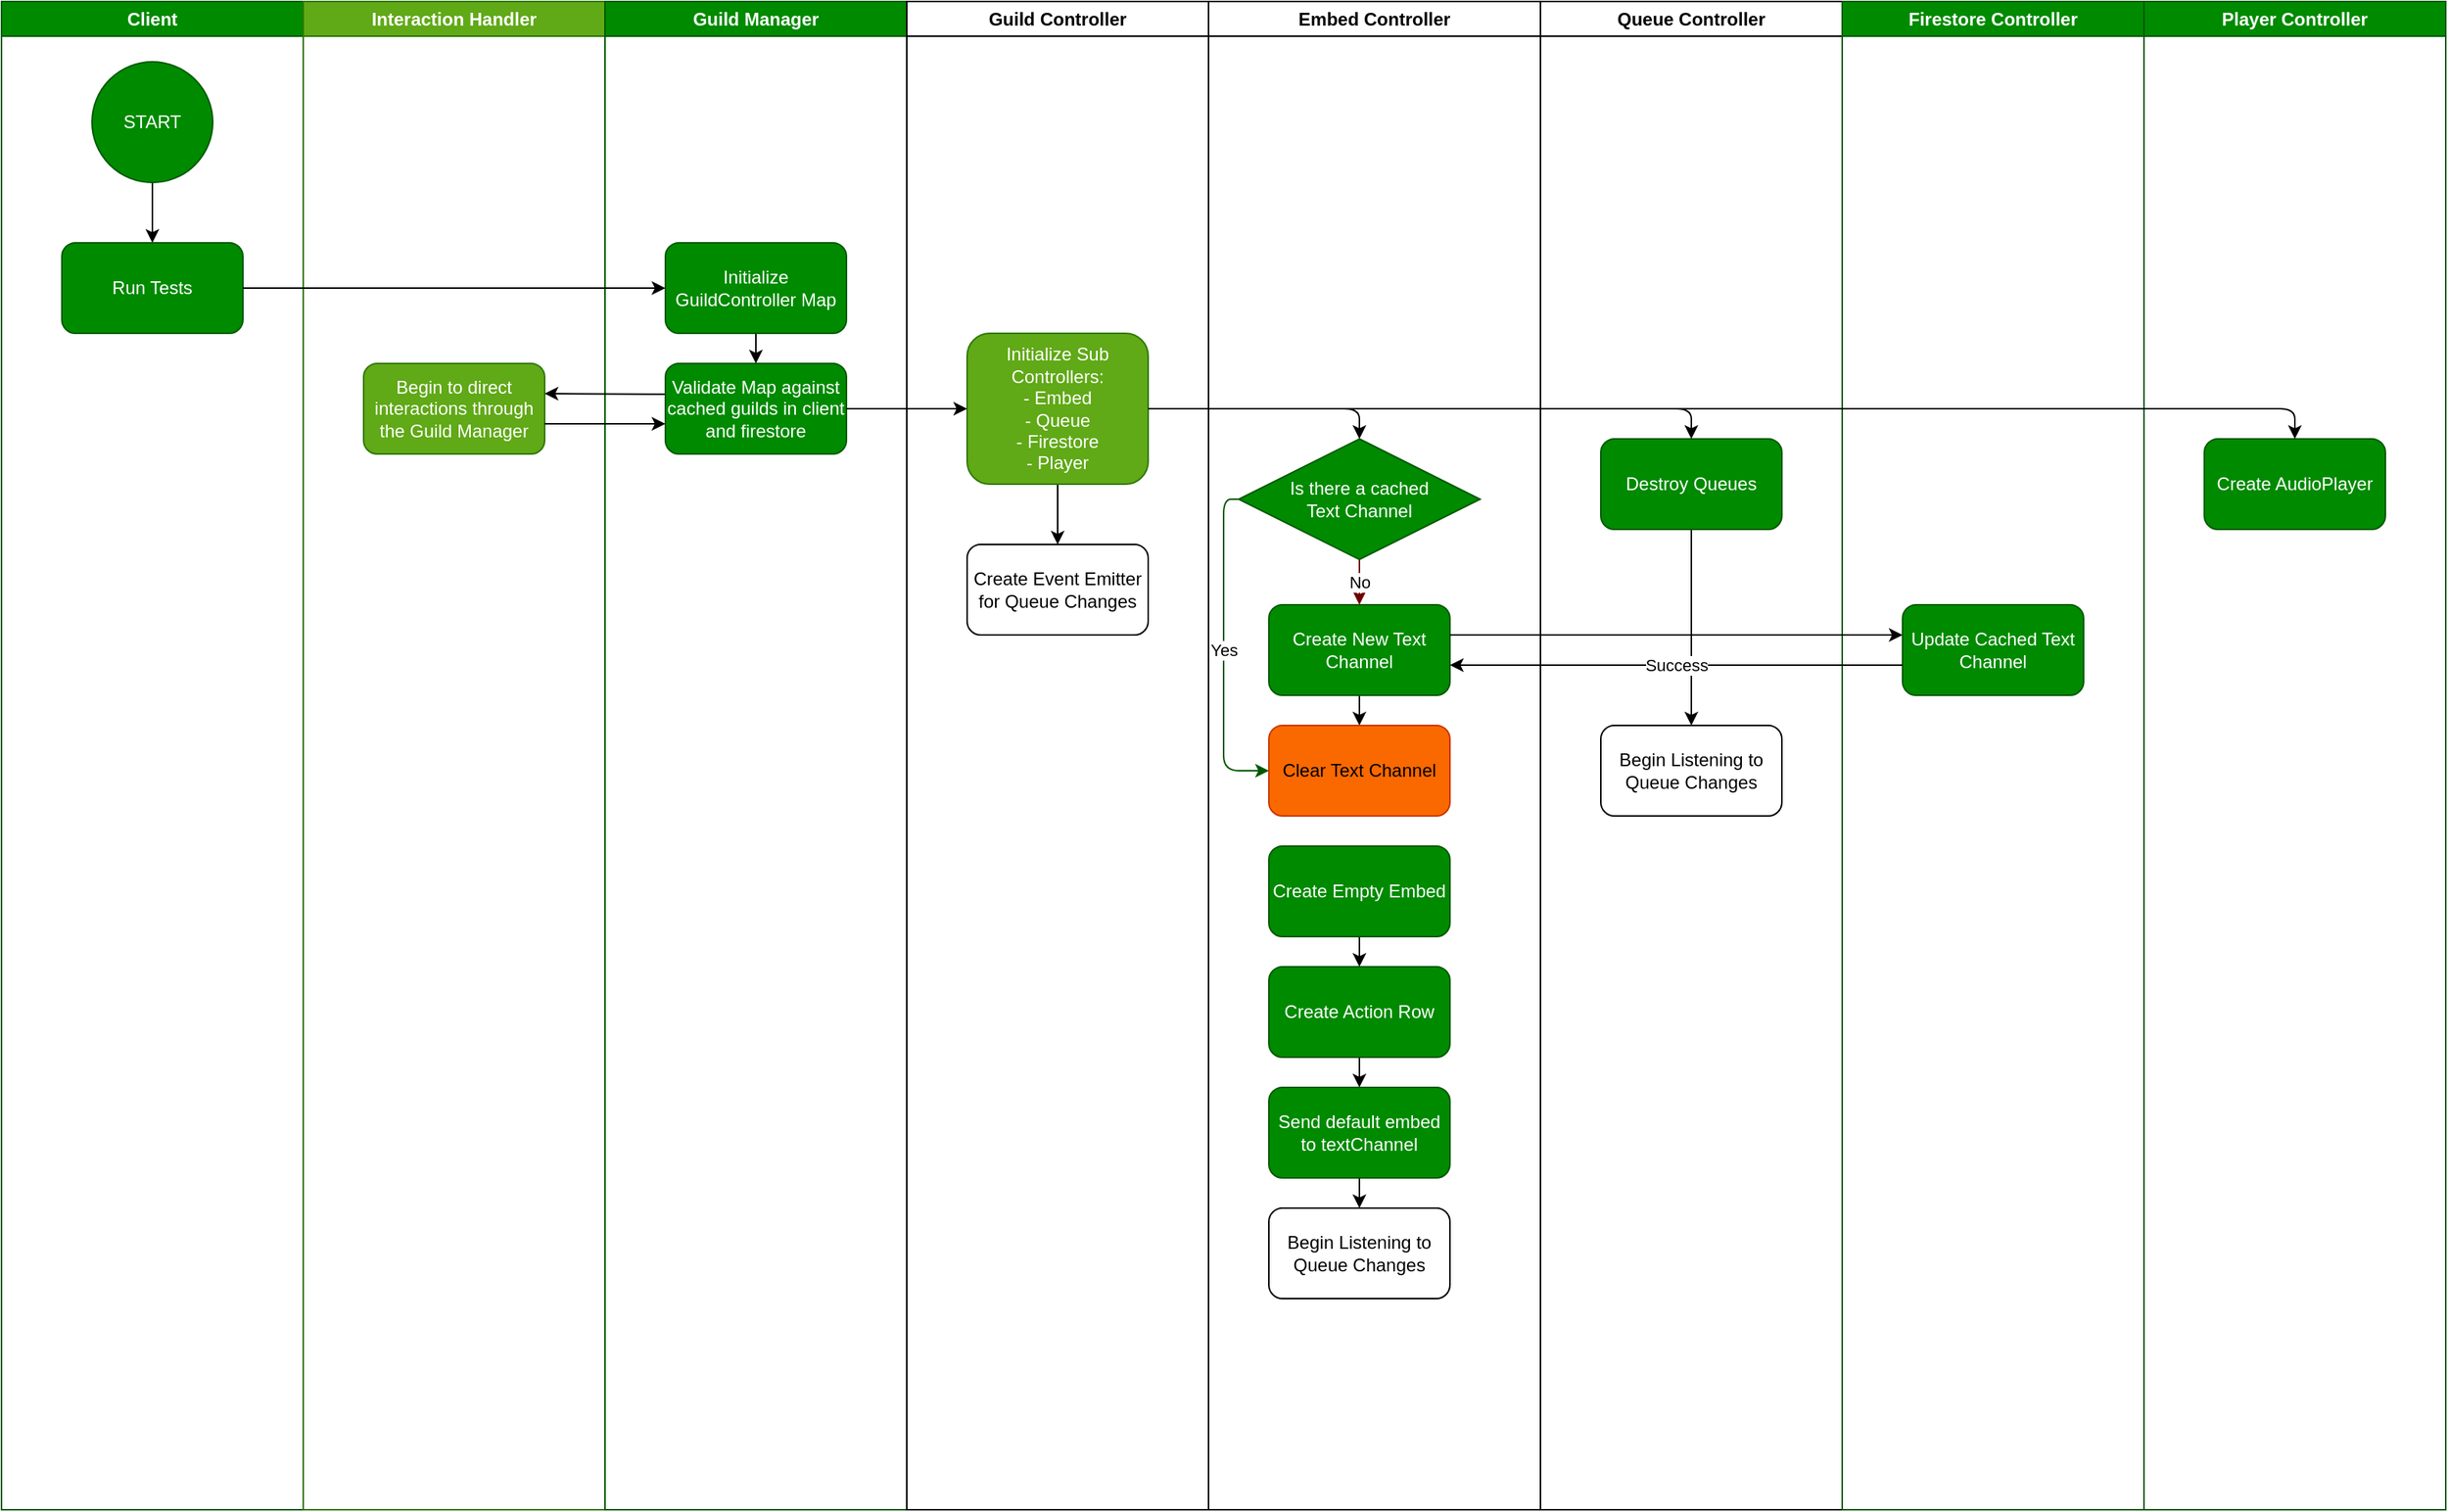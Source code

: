 <mxfile>
    <diagram id="jdxhVcqK-yEDoykmqJeY" name="Page-1">
        <mxGraphModel dx="767" dy="416" grid="1" gridSize="10" guides="1" tooltips="1" connect="1" arrows="1" fold="1" page="1" pageScale="1" pageWidth="850" pageHeight="1100" math="0" shadow="0">
            <root>
                <mxCell id="0"/>
                <mxCell id="1" parent="0"/>
                <mxCell id="10" value="Client" style="swimlane;whiteSpace=wrap;html=1;fillColor=#008a00;fontColor=#ffffff;strokeColor=#005700;" parent="1" vertex="1">
                    <mxGeometry x="40" y="40" width="200" height="1000" as="geometry"/>
                </mxCell>
                <mxCell id="31" style="edgeStyle=orthogonalEdgeStyle;html=1;exitX=0.5;exitY=1;exitDx=0;exitDy=0;entryX=0.5;entryY=0;entryDx=0;entryDy=0;" parent="10" source="21" target="30" edge="1">
                    <mxGeometry relative="1" as="geometry"/>
                </mxCell>
                <mxCell id="21" value="START" style="ellipse;whiteSpace=wrap;html=1;aspect=fixed;fillColor=#008a00;fontColor=#ffffff;strokeColor=#005700;" parent="10" vertex="1">
                    <mxGeometry x="60" y="40" width="80" height="80" as="geometry"/>
                </mxCell>
                <mxCell id="30" value="Run Tests" style="rounded=1;whiteSpace=wrap;html=1;fillColor=#008a00;fontColor=#ffffff;strokeColor=#005700;" parent="10" vertex="1">
                    <mxGeometry x="40" y="160" width="120" height="60" as="geometry"/>
                </mxCell>
                <mxCell id="12" value="Interaction Handler" style="swimlane;whiteSpace=wrap;html=1;fillColor=#60a917;fontColor=#ffffff;strokeColor=#2D7600;" parent="1" vertex="1">
                    <mxGeometry x="240" y="40" width="200" height="1000" as="geometry"/>
                </mxCell>
                <mxCell id="38" value="Begin to direct interactions through the Guild Manager" style="rounded=1;whiteSpace=wrap;html=1;fillColor=#60a917;fontColor=#ffffff;strokeColor=#2D7600;" parent="12" vertex="1">
                    <mxGeometry x="40" y="240" width="120" height="60" as="geometry"/>
                </mxCell>
                <mxCell id="13" value="Guild Manager" style="swimlane;whiteSpace=wrap;html=1;fillColor=#008a00;fontColor=#ffffff;strokeColor=#005700;" parent="1" vertex="1">
                    <mxGeometry x="440" y="40" width="200" height="1000" as="geometry"/>
                </mxCell>
                <mxCell id="29" value="" style="edgeStyle=orthogonalEdgeStyle;html=1;entryX=0.5;entryY=0;entryDx=0;entryDy=0;" parent="13" source="22" target="33" edge="1">
                    <mxGeometry relative="1" as="geometry">
                        <mxPoint x="100" y="320" as="targetPoint"/>
                    </mxGeometry>
                </mxCell>
                <mxCell id="22" value="Initialize GuildController Map" style="rounded=1;whiteSpace=wrap;html=1;fillColor=#008a00;fontColor=#ffffff;strokeColor=#005700;" parent="13" vertex="1">
                    <mxGeometry x="40" y="160" width="120" height="60" as="geometry"/>
                </mxCell>
                <mxCell id="33" value="Validate Map against cached guilds in client and firestore" style="rounded=1;whiteSpace=wrap;html=1;fillColor=#008a00;fontColor=#ffffff;strokeColor=#005700;" parent="13" vertex="1">
                    <mxGeometry x="40" y="240" width="120" height="60" as="geometry"/>
                </mxCell>
                <mxCell id="15" value="Guild Controller" style="swimlane;whiteSpace=wrap;html=1;" parent="1" vertex="1">
                    <mxGeometry x="640" y="40" width="200" height="1000" as="geometry"/>
                </mxCell>
                <mxCell id="98" value="" style="edgeStyle=orthogonalEdgeStyle;html=1;" parent="15" source="78" target="97" edge="1">
                    <mxGeometry relative="1" as="geometry"/>
                </mxCell>
                <mxCell id="78" value="Initialize Sub Controllers:&lt;br&gt;- Embed&lt;br&gt;- Queue&lt;br&gt;- Firestore&lt;br&gt;- Player" style="rounded=1;whiteSpace=wrap;html=1;fillColor=#60a917;fontColor=#ffffff;strokeColor=#2D7600;" parent="15" vertex="1">
                    <mxGeometry x="40" y="220" width="120" height="100" as="geometry"/>
                </mxCell>
                <mxCell id="97" value="Create Event Emitter for Queue Changes" style="rounded=1;whiteSpace=wrap;html=1;" parent="15" vertex="1">
                    <mxGeometry x="40" y="360" width="120" height="60" as="geometry"/>
                </mxCell>
                <mxCell id="17" value="Embed Controller" style="swimlane;whiteSpace=wrap;html=1;" parent="1" vertex="1">
                    <mxGeometry x="840" y="40" width="220" height="1000" as="geometry"/>
                </mxCell>
                <mxCell id="60" style="edgeStyle=orthogonalEdgeStyle;html=1;exitX=0.5;exitY=1;exitDx=0;exitDy=0;entryX=0.5;entryY=0;entryDx=0;entryDy=0;" parent="17" source="46" target="59" edge="1">
                    <mxGeometry relative="1" as="geometry"/>
                </mxCell>
                <mxCell id="46" value="Create Empty Embed" style="rounded=1;whiteSpace=wrap;html=1;fillColor=#008a00;fontColor=#ffffff;strokeColor=#005700;" parent="17" vertex="1">
                    <mxGeometry x="40" y="560" width="120" height="60" as="geometry"/>
                </mxCell>
                <mxCell id="101" style="edgeStyle=none;html=1;exitX=0.5;exitY=1;exitDx=0;exitDy=0;entryX=0.5;entryY=0;entryDx=0;entryDy=0;" edge="1" parent="17" source="59" target="100">
                    <mxGeometry relative="1" as="geometry"/>
                </mxCell>
                <mxCell id="59" value="Create Action Row" style="rounded=1;whiteSpace=wrap;html=1;fillColor=#008a00;fontColor=#ffffff;strokeColor=#005700;" parent="17" vertex="1">
                    <mxGeometry x="40" y="640" width="120" height="60" as="geometry"/>
                </mxCell>
                <mxCell id="81" value="Yes" style="edgeStyle=orthogonalEdgeStyle;html=1;entryX=0;entryY=0.5;entryDx=0;entryDy=0;exitX=0;exitY=0.5;exitDx=0;exitDy=0;fillColor=#008a00;strokeColor=#005700;" parent="17" source="77" target="84" edge="1">
                    <mxGeometry relative="1" as="geometry"/>
                </mxCell>
                <mxCell id="83" value="No" style="edgeStyle=orthogonalEdgeStyle;html=1;exitX=0.5;exitY=1;exitDx=0;exitDy=0;entryX=0.5;entryY=0;entryDx=0;entryDy=0;fillColor=#a20025;strokeColor=#6F0000;" parent="17" source="77" target="82" edge="1">
                    <mxGeometry relative="1" as="geometry"/>
                </mxCell>
                <mxCell id="77" value="Is there a cached &lt;br&gt;Text Channel" style="rhombus;whiteSpace=wrap;html=1;fillColor=#008a00;fontColor=#ffffff;strokeColor=#005700;" parent="17" vertex="1">
                    <mxGeometry x="20" y="290" width="160" height="80" as="geometry"/>
                </mxCell>
                <mxCell id="85" style="edgeStyle=orthogonalEdgeStyle;html=1;exitX=0.5;exitY=1;exitDx=0;exitDy=0;entryX=0.5;entryY=0;entryDx=0;entryDy=0;" parent="17" source="82" target="84" edge="1">
                    <mxGeometry relative="1" as="geometry"/>
                </mxCell>
                <mxCell id="82" value="Create New Text Channel" style="rounded=1;whiteSpace=wrap;html=1;fillColor=#008a00;fontColor=#ffffff;strokeColor=#005700;" parent="17" vertex="1">
                    <mxGeometry x="40" y="400" width="120" height="60" as="geometry"/>
                </mxCell>
                <mxCell id="84" value="Clear Text Channel" style="rounded=1;whiteSpace=wrap;html=1;fillColor=#fa6800;fontColor=#000000;strokeColor=#C73500;" parent="17" vertex="1">
                    <mxGeometry x="40" y="480" width="120" height="60" as="geometry"/>
                </mxCell>
                <mxCell id="99" value="Begin Listening to Queue Changes" style="rounded=1;whiteSpace=wrap;html=1;" parent="17" vertex="1">
                    <mxGeometry x="40" y="800" width="120" height="60" as="geometry"/>
                </mxCell>
                <mxCell id="102" style="edgeStyle=none;html=1;exitX=0.5;exitY=1;exitDx=0;exitDy=0;" edge="1" parent="17" source="100" target="99">
                    <mxGeometry relative="1" as="geometry"/>
                </mxCell>
                <mxCell id="100" value="Send default embed to textChannel" style="rounded=1;whiteSpace=wrap;html=1;fillColor=#008a00;fontColor=#ffffff;strokeColor=#005700;" vertex="1" parent="17">
                    <mxGeometry x="40" y="720" width="120" height="60" as="geometry"/>
                </mxCell>
                <mxCell id="18" value="Queue Controller" style="swimlane;whiteSpace=wrap;html=1;" parent="1" vertex="1">
                    <mxGeometry x="1060" y="40" width="200" height="1000" as="geometry"/>
                </mxCell>
                <mxCell id="95" style="edgeStyle=orthogonalEdgeStyle;html=1;entryX=0.5;entryY=0;entryDx=0;entryDy=0;" parent="18" source="48" target="94" edge="1">
                    <mxGeometry relative="1" as="geometry"/>
                </mxCell>
                <mxCell id="48" value="Destroy Queues" style="rounded=1;whiteSpace=wrap;html=1;fillColor=#008a00;fontColor=#ffffff;strokeColor=#005700;" parent="18" vertex="1">
                    <mxGeometry x="40" y="290" width="120" height="60" as="geometry"/>
                </mxCell>
                <mxCell id="94" value="Begin Listening to Queue Changes" style="rounded=1;whiteSpace=wrap;html=1;" parent="18" vertex="1">
                    <mxGeometry x="40" y="480" width="120" height="60" as="geometry"/>
                </mxCell>
                <mxCell id="19" value="Firestore Controller" style="swimlane;whiteSpace=wrap;html=1;fillColor=#008a00;fontColor=#ffffff;strokeColor=#005700;" parent="1" vertex="1">
                    <mxGeometry x="1260" y="40" width="200" height="1000" as="geometry"/>
                </mxCell>
                <mxCell id="87" value="Update Cached Text Channel" style="rounded=1;whiteSpace=wrap;html=1;fillColor=#008a00;fontColor=#ffffff;strokeColor=#005700;" parent="19" vertex="1">
                    <mxGeometry x="40" y="400" width="120" height="60" as="geometry"/>
                </mxCell>
                <mxCell id="32" style="edgeStyle=orthogonalEdgeStyle;html=1;exitX=1;exitY=0.5;exitDx=0;exitDy=0;entryX=0;entryY=0.5;entryDx=0;entryDy=0;" parent="1" source="30" target="22" edge="1">
                    <mxGeometry relative="1" as="geometry"/>
                </mxCell>
                <mxCell id="40" style="edgeStyle=orthogonalEdgeStyle;html=1;exitX=-0.015;exitY=0.34;exitDx=0;exitDy=0;exitPerimeter=0;" parent="1" source="33" edge="1">
                    <mxGeometry relative="1" as="geometry">
                        <mxPoint x="400" y="300" as="targetPoint"/>
                        <Array as="points">
                            <mxPoint x="480" y="300"/>
                        </Array>
                    </mxGeometry>
                </mxCell>
                <mxCell id="45" value="Player Controller" style="swimlane;whiteSpace=wrap;html=1;fillColor=#008a00;fontColor=#ffffff;strokeColor=#005700;" parent="1" vertex="1">
                    <mxGeometry x="1460" y="40" width="200" height="1000" as="geometry"/>
                </mxCell>
                <mxCell id="49" value="Create AudioPlayer" style="rounded=1;whiteSpace=wrap;html=1;fillColor=#008a00;fontColor=#ffffff;strokeColor=#005700;" parent="45" vertex="1">
                    <mxGeometry x="40" y="290" width="120" height="60" as="geometry"/>
                </mxCell>
                <mxCell id="79" style="edgeStyle=orthogonalEdgeStyle;html=1;entryX=0;entryY=0.5;entryDx=0;entryDy=0;" parent="1" source="33" target="78" edge="1">
                    <mxGeometry relative="1" as="geometry"/>
                </mxCell>
                <mxCell id="80" style="edgeStyle=orthogonalEdgeStyle;html=1;entryX=0.5;entryY=0;entryDx=0;entryDy=0;" parent="1" source="78" target="77" edge="1">
                    <mxGeometry relative="1" as="geometry"/>
                </mxCell>
                <mxCell id="86" style="edgeStyle=orthogonalEdgeStyle;html=1;entryX=0.5;entryY=0;entryDx=0;entryDy=0;" parent="1" source="78" target="48" edge="1">
                    <mxGeometry relative="1" as="geometry"/>
                </mxCell>
                <mxCell id="88" style="edgeStyle=orthogonalEdgeStyle;html=1;" parent="1" source="82" edge="1">
                    <mxGeometry relative="1" as="geometry">
                        <mxPoint x="1300" y="460" as="targetPoint"/>
                        <Array as="points">
                            <mxPoint x="1300" y="460"/>
                        </Array>
                    </mxGeometry>
                </mxCell>
                <mxCell id="89" value="Success" style="edgeStyle=orthogonalEdgeStyle;html=1;" parent="1" source="87" edge="1">
                    <mxGeometry relative="1" as="geometry">
                        <mxPoint x="1000" y="480" as="targetPoint"/>
                        <Array as="points">
                            <mxPoint x="1000" y="480"/>
                        </Array>
                    </mxGeometry>
                </mxCell>
                <mxCell id="90" style="edgeStyle=orthogonalEdgeStyle;html=1;" parent="1" edge="1">
                    <mxGeometry relative="1" as="geometry">
                        <mxPoint x="400" y="320" as="sourcePoint"/>
                        <mxPoint x="480" y="320" as="targetPoint"/>
                        <Array as="points">
                            <mxPoint x="400" y="320"/>
                            <mxPoint x="480" y="320"/>
                        </Array>
                    </mxGeometry>
                </mxCell>
                <mxCell id="91" style="edgeStyle=orthogonalEdgeStyle;html=1;entryX=0.5;entryY=0;entryDx=0;entryDy=0;" parent="1" source="78" target="49" edge="1">
                    <mxGeometry relative="1" as="geometry"/>
                </mxCell>
            </root>
        </mxGraphModel>
    </diagram>
</mxfile>